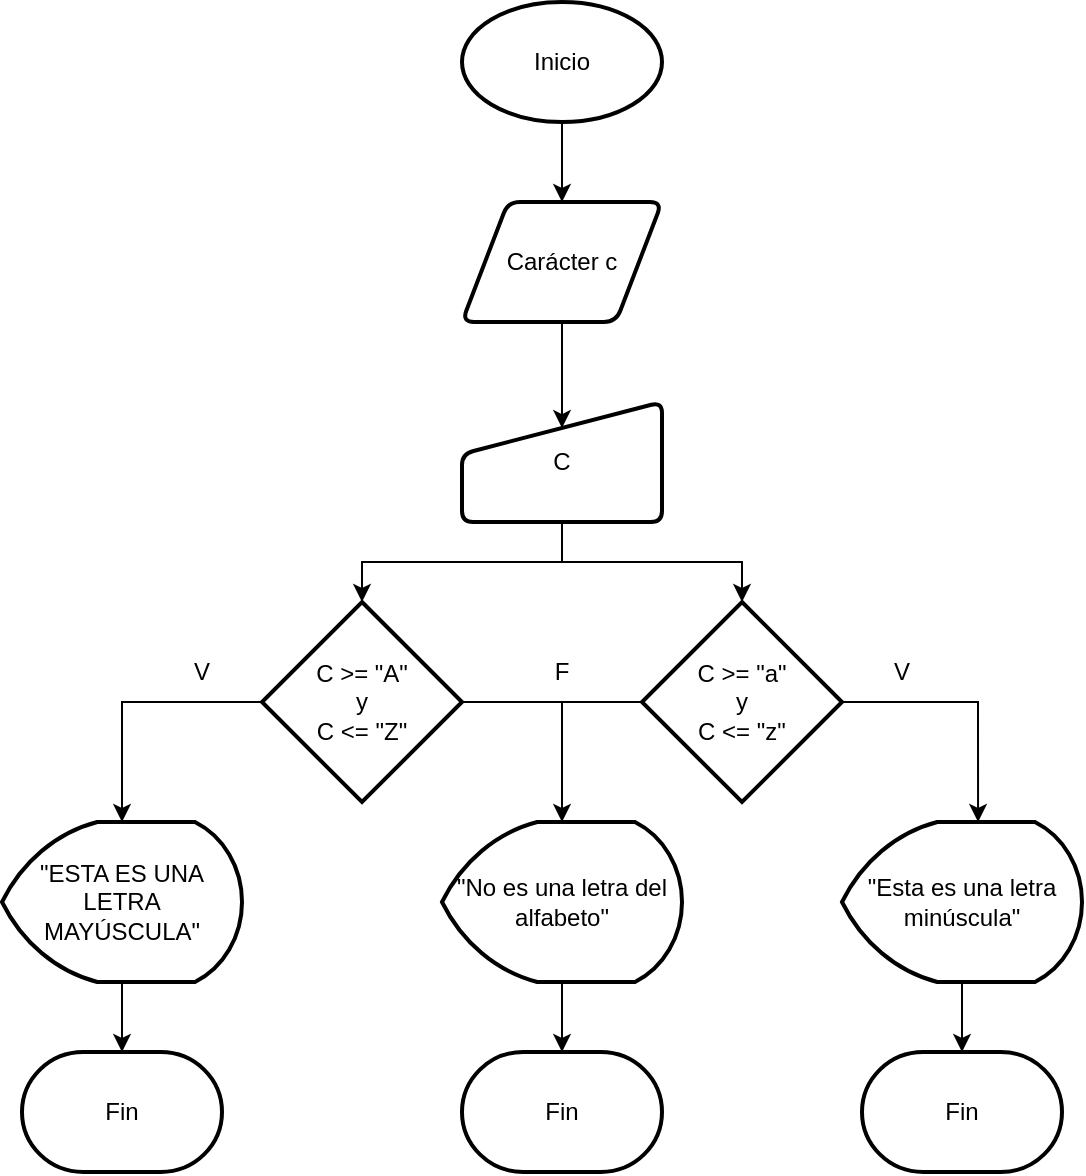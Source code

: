 <mxfile version="24.3.1" type="github">
  <diagram name="Página-1" id="zizASxmLqkRPDEYVOm2F">
    <mxGraphModel dx="880" dy="440" grid="1" gridSize="10" guides="1" tooltips="1" connect="1" arrows="1" fold="1" page="1" pageScale="1" pageWidth="827" pageHeight="1169" math="0" shadow="0">
      <root>
        <mxCell id="0" />
        <mxCell id="1" parent="0" />
        <mxCell id="-p4Zpa3so87Txkrjvdb2-3" style="edgeStyle=orthogonalEdgeStyle;rounded=0;orthogonalLoop=1;jettySize=auto;html=1;entryX=0.5;entryY=0;entryDx=0;entryDy=0;" edge="1" parent="1" source="-p4Zpa3so87Txkrjvdb2-1" target="-p4Zpa3so87Txkrjvdb2-2">
          <mxGeometry relative="1" as="geometry" />
        </mxCell>
        <mxCell id="-p4Zpa3so87Txkrjvdb2-1" value="Inicio" style="strokeWidth=2;html=1;shape=mxgraph.flowchart.start_1;whiteSpace=wrap;" vertex="1" parent="1">
          <mxGeometry x="350" y="30" width="100" height="60" as="geometry" />
        </mxCell>
        <mxCell id="-p4Zpa3so87Txkrjvdb2-2" value="Carácter c" style="shape=parallelogram;html=1;strokeWidth=2;perimeter=parallelogramPerimeter;whiteSpace=wrap;rounded=1;arcSize=12;size=0.23;" vertex="1" parent="1">
          <mxGeometry x="350" y="130" width="100" height="60" as="geometry" />
        </mxCell>
        <mxCell id="-p4Zpa3so87Txkrjvdb2-4" value="C" style="html=1;strokeWidth=2;shape=manualInput;whiteSpace=wrap;rounded=1;size=26;arcSize=11;" vertex="1" parent="1">
          <mxGeometry x="350" y="230" width="100" height="60" as="geometry" />
        </mxCell>
        <mxCell id="-p4Zpa3so87Txkrjvdb2-5" style="edgeStyle=orthogonalEdgeStyle;rounded=0;orthogonalLoop=1;jettySize=auto;html=1;entryX=0.5;entryY=0.217;entryDx=0;entryDy=0;entryPerimeter=0;" edge="1" parent="1" source="-p4Zpa3so87Txkrjvdb2-2" target="-p4Zpa3so87Txkrjvdb2-4">
          <mxGeometry relative="1" as="geometry" />
        </mxCell>
        <mxCell id="-p4Zpa3so87Txkrjvdb2-6" value="&lt;div&gt;C &amp;gt;= &quot;A&quot;&lt;/div&gt;&lt;div&gt;y&lt;/div&gt;&lt;div&gt;C &amp;lt;= &quot;Z&quot;&lt;br&gt;&lt;/div&gt;" style="strokeWidth=2;html=1;shape=mxgraph.flowchart.decision;whiteSpace=wrap;" vertex="1" parent="1">
          <mxGeometry x="250" y="330" width="100" height="100" as="geometry" />
        </mxCell>
        <mxCell id="-p4Zpa3so87Txkrjvdb2-7" style="edgeStyle=orthogonalEdgeStyle;rounded=0;orthogonalLoop=1;jettySize=auto;html=1;entryX=0.5;entryY=0;entryDx=0;entryDy=0;entryPerimeter=0;" edge="1" parent="1" source="-p4Zpa3so87Txkrjvdb2-4" target="-p4Zpa3so87Txkrjvdb2-6">
          <mxGeometry relative="1" as="geometry" />
        </mxCell>
        <mxCell id="-p4Zpa3so87Txkrjvdb2-8" value="&lt;div&gt;C &amp;gt;= &quot;a&quot;&lt;/div&gt;&lt;div&gt;y&lt;/div&gt;&lt;div&gt;C &amp;lt;= &quot;z&quot;&lt;br&gt;&lt;/div&gt;" style="strokeWidth=2;html=1;shape=mxgraph.flowchart.decision;whiteSpace=wrap;" vertex="1" parent="1">
          <mxGeometry x="440" y="330" width="100" height="100" as="geometry" />
        </mxCell>
        <mxCell id="-p4Zpa3so87Txkrjvdb2-11" style="edgeStyle=orthogonalEdgeStyle;rounded=0;orthogonalLoop=1;jettySize=auto;html=1;exitX=0.5;exitY=1;exitDx=0;exitDy=0;entryX=0.5;entryY=0;entryDx=0;entryDy=0;entryPerimeter=0;" edge="1" parent="1" source="-p4Zpa3so87Txkrjvdb2-4" target="-p4Zpa3so87Txkrjvdb2-8">
          <mxGeometry relative="1" as="geometry" />
        </mxCell>
        <mxCell id="-p4Zpa3so87Txkrjvdb2-12" value="" style="endArrow=none;html=1;rounded=0;entryX=0;entryY=0.5;entryDx=0;entryDy=0;entryPerimeter=0;exitX=1;exitY=0.5;exitDx=0;exitDy=0;exitPerimeter=0;" edge="1" parent="1" source="-p4Zpa3so87Txkrjvdb2-6" target="-p4Zpa3so87Txkrjvdb2-8">
          <mxGeometry width="50" height="50" relative="1" as="geometry">
            <mxPoint x="350" y="380" as="sourcePoint" />
            <mxPoint x="400" y="330" as="targetPoint" />
          </mxGeometry>
        </mxCell>
        <mxCell id="-p4Zpa3so87Txkrjvdb2-16" value="&quot;ESTA ES UNA LETRA MAYÚSCULA&quot;" style="strokeWidth=2;html=1;shape=mxgraph.flowchart.display;whiteSpace=wrap;" vertex="1" parent="1">
          <mxGeometry x="120" y="440" width="120" height="80" as="geometry" />
        </mxCell>
        <mxCell id="-p4Zpa3so87Txkrjvdb2-17" style="edgeStyle=orthogonalEdgeStyle;rounded=0;orthogonalLoop=1;jettySize=auto;html=1;entryX=0.5;entryY=0;entryDx=0;entryDy=0;entryPerimeter=0;" edge="1" parent="1" source="-p4Zpa3so87Txkrjvdb2-6" target="-p4Zpa3so87Txkrjvdb2-16">
          <mxGeometry relative="1" as="geometry" />
        </mxCell>
        <mxCell id="-p4Zpa3so87Txkrjvdb2-18" value="&quot;Esta es una letra minúscula&quot;" style="strokeWidth=2;html=1;shape=mxgraph.flowchart.display;whiteSpace=wrap;" vertex="1" parent="1">
          <mxGeometry x="540" y="440" width="120" height="80" as="geometry" />
        </mxCell>
        <mxCell id="-p4Zpa3so87Txkrjvdb2-20" style="edgeStyle=orthogonalEdgeStyle;rounded=0;orthogonalLoop=1;jettySize=auto;html=1;exitX=1;exitY=0.5;exitDx=0;exitDy=0;exitPerimeter=0;entryX=0.567;entryY=0;entryDx=0;entryDy=0;entryPerimeter=0;" edge="1" parent="1" source="-p4Zpa3so87Txkrjvdb2-8" target="-p4Zpa3so87Txkrjvdb2-18">
          <mxGeometry relative="1" as="geometry" />
        </mxCell>
        <mxCell id="-p4Zpa3so87Txkrjvdb2-21" value="Fin" style="strokeWidth=2;html=1;shape=mxgraph.flowchart.terminator;whiteSpace=wrap;" vertex="1" parent="1">
          <mxGeometry x="130" y="555" width="100" height="60" as="geometry" />
        </mxCell>
        <mxCell id="-p4Zpa3so87Txkrjvdb2-22" value="Fin" style="strokeWidth=2;html=1;shape=mxgraph.flowchart.terminator;whiteSpace=wrap;" vertex="1" parent="1">
          <mxGeometry x="550" y="555" width="100" height="60" as="geometry" />
        </mxCell>
        <mxCell id="-p4Zpa3so87Txkrjvdb2-23" style="edgeStyle=orthogonalEdgeStyle;rounded=0;orthogonalLoop=1;jettySize=auto;html=1;entryX=0.5;entryY=0;entryDx=0;entryDy=0;entryPerimeter=0;" edge="1" parent="1" source="-p4Zpa3so87Txkrjvdb2-18" target="-p4Zpa3so87Txkrjvdb2-22">
          <mxGeometry relative="1" as="geometry" />
        </mxCell>
        <mxCell id="-p4Zpa3so87Txkrjvdb2-24" style="edgeStyle=orthogonalEdgeStyle;rounded=0;orthogonalLoop=1;jettySize=auto;html=1;entryX=0.5;entryY=0;entryDx=0;entryDy=0;entryPerimeter=0;" edge="1" parent="1" source="-p4Zpa3so87Txkrjvdb2-16" target="-p4Zpa3so87Txkrjvdb2-21">
          <mxGeometry relative="1" as="geometry" />
        </mxCell>
        <mxCell id="-p4Zpa3so87Txkrjvdb2-25" value="&quot;No es una letra del alfabeto&quot;" style="strokeWidth=2;html=1;shape=mxgraph.flowchart.display;whiteSpace=wrap;" vertex="1" parent="1">
          <mxGeometry x="340" y="440" width="120" height="80" as="geometry" />
        </mxCell>
        <mxCell id="-p4Zpa3so87Txkrjvdb2-26" value="" style="endArrow=classic;html=1;rounded=0;entryX=0.5;entryY=0;entryDx=0;entryDy=0;entryPerimeter=0;" edge="1" parent="1" target="-p4Zpa3so87Txkrjvdb2-25">
          <mxGeometry width="50" height="50" relative="1" as="geometry">
            <mxPoint x="400" y="380" as="sourcePoint" />
            <mxPoint x="440" y="460" as="targetPoint" />
          </mxGeometry>
        </mxCell>
        <mxCell id="-p4Zpa3so87Txkrjvdb2-27" value="Fin" style="strokeWidth=2;html=1;shape=mxgraph.flowchart.terminator;whiteSpace=wrap;" vertex="1" parent="1">
          <mxGeometry x="350" y="555" width="100" height="60" as="geometry" />
        </mxCell>
        <mxCell id="-p4Zpa3so87Txkrjvdb2-28" style="edgeStyle=orthogonalEdgeStyle;rounded=0;orthogonalLoop=1;jettySize=auto;html=1;entryX=0.5;entryY=0;entryDx=0;entryDy=0;entryPerimeter=0;" edge="1" parent="1" source="-p4Zpa3so87Txkrjvdb2-25" target="-p4Zpa3so87Txkrjvdb2-27">
          <mxGeometry relative="1" as="geometry" />
        </mxCell>
        <mxCell id="-p4Zpa3so87Txkrjvdb2-29" value="V" style="text;html=1;align=center;verticalAlign=middle;whiteSpace=wrap;rounded=0;" vertex="1" parent="1">
          <mxGeometry x="190" y="350" width="60" height="30" as="geometry" />
        </mxCell>
        <mxCell id="-p4Zpa3so87Txkrjvdb2-30" value="V" style="text;html=1;align=center;verticalAlign=middle;whiteSpace=wrap;rounded=0;" vertex="1" parent="1">
          <mxGeometry x="540" y="350" width="60" height="30" as="geometry" />
        </mxCell>
        <mxCell id="-p4Zpa3so87Txkrjvdb2-32" value="F" style="text;html=1;align=center;verticalAlign=middle;whiteSpace=wrap;rounded=0;" vertex="1" parent="1">
          <mxGeometry x="370" y="350" width="60" height="30" as="geometry" />
        </mxCell>
      </root>
    </mxGraphModel>
  </diagram>
</mxfile>

